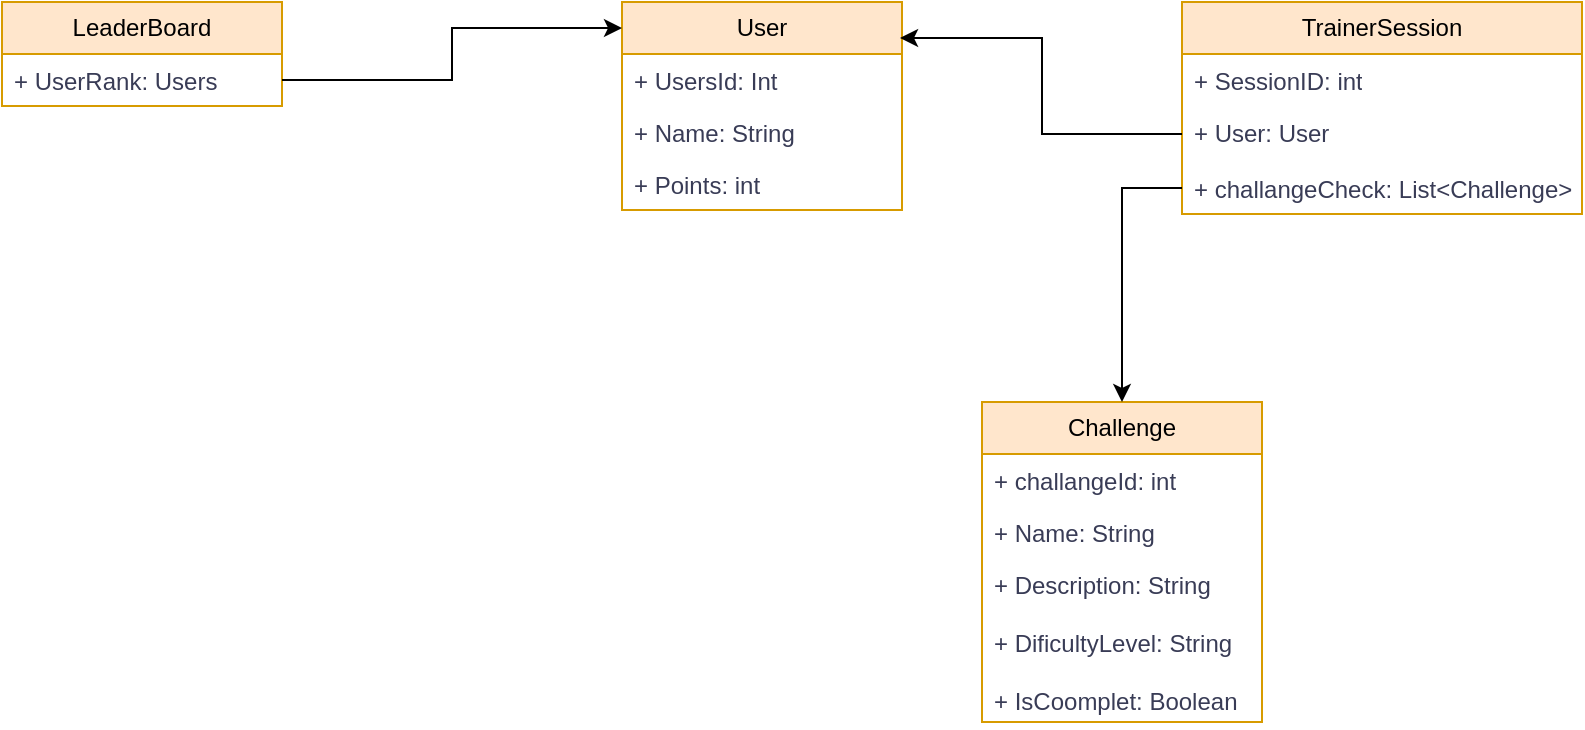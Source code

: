 <mxfile version="24.4.8" type="github">
  <diagram id="C5RBs43oDa-KdzZeNtuy" name="Page-1">
    <mxGraphModel dx="3915" dy="3118" grid="1" gridSize="10" guides="1" tooltips="1" connect="1" arrows="1" fold="1" page="1" pageScale="1" pageWidth="827" pageHeight="1169" math="0" shadow="0">
      <root>
        <mxCell id="WIyWlLk6GJQsqaUBKTNV-0" />
        <mxCell id="WIyWlLk6GJQsqaUBKTNV-1" parent="WIyWlLk6GJQsqaUBKTNV-0" />
        <mxCell id="fk5A66dQUuhc27mmWUz8-0" value="User" style="swimlane;fontStyle=0;childLayout=stackLayout;horizontal=1;startSize=26;fillColor=#ffe6cc;horizontalStack=0;resizeParent=1;resizeParentMax=0;resizeLast=0;collapsible=1;marginBottom=0;whiteSpace=wrap;html=1;labelBackgroundColor=none;strokeColor=#d79b00;" vertex="1" parent="WIyWlLk6GJQsqaUBKTNV-1">
          <mxGeometry x="-1580" y="-2310" width="140" height="104" as="geometry" />
        </mxCell>
        <mxCell id="fk5A66dQUuhc27mmWUz8-1" value="+ UsersId: Int" style="text;strokeColor=none;fillColor=none;align=left;verticalAlign=top;spacingLeft=4;spacingRight=4;overflow=hidden;rotatable=0;points=[[0,0.5],[1,0.5]];portConstraint=eastwest;whiteSpace=wrap;html=1;labelBackgroundColor=none;fontColor=#393C56;" vertex="1" parent="fk5A66dQUuhc27mmWUz8-0">
          <mxGeometry y="26" width="140" height="26" as="geometry" />
        </mxCell>
        <mxCell id="fk5A66dQUuhc27mmWUz8-2" value="+ Name: String" style="text;strokeColor=none;fillColor=none;align=left;verticalAlign=top;spacingLeft=4;spacingRight=4;overflow=hidden;rotatable=0;points=[[0,0.5],[1,0.5]];portConstraint=eastwest;whiteSpace=wrap;html=1;labelBackgroundColor=none;fontColor=#393C56;" vertex="1" parent="fk5A66dQUuhc27mmWUz8-0">
          <mxGeometry y="52" width="140" height="26" as="geometry" />
        </mxCell>
        <mxCell id="fk5A66dQUuhc27mmWUz8-3" value="+ Points: int" style="text;strokeColor=none;fillColor=none;align=left;verticalAlign=top;spacingLeft=4;spacingRight=4;overflow=hidden;rotatable=0;points=[[0,0.5],[1,0.5]];portConstraint=eastwest;whiteSpace=wrap;html=1;labelBackgroundColor=none;fontColor=#393C56;" vertex="1" parent="fk5A66dQUuhc27mmWUz8-0">
          <mxGeometry y="78" width="140" height="26" as="geometry" />
        </mxCell>
        <mxCell id="fk5A66dQUuhc27mmWUz8-4" value="LeaderBoard" style="swimlane;fontStyle=0;childLayout=stackLayout;horizontal=1;startSize=26;fillColor=#ffe6cc;horizontalStack=0;resizeParent=1;resizeParentMax=0;resizeLast=0;collapsible=1;marginBottom=0;whiteSpace=wrap;html=1;labelBackgroundColor=none;strokeColor=#d79b00;" vertex="1" parent="WIyWlLk6GJQsqaUBKTNV-1">
          <mxGeometry x="-1890" y="-2310" width="140" height="52" as="geometry" />
        </mxCell>
        <mxCell id="fk5A66dQUuhc27mmWUz8-5" value="+ UserRank: Users" style="text;strokeColor=none;fillColor=none;align=left;verticalAlign=top;spacingLeft=4;spacingRight=4;overflow=hidden;rotatable=0;points=[[0,0.5],[1,0.5]];portConstraint=eastwest;whiteSpace=wrap;html=1;labelBackgroundColor=none;fontColor=#393C56;" vertex="1" parent="fk5A66dQUuhc27mmWUz8-4">
          <mxGeometry y="26" width="140" height="26" as="geometry" />
        </mxCell>
        <mxCell id="fk5A66dQUuhc27mmWUz8-8" value="TrainerSession" style="swimlane;fontStyle=0;childLayout=stackLayout;horizontal=1;startSize=26;fillColor=#ffe6cc;horizontalStack=0;resizeParent=1;resizeParentMax=0;resizeLast=0;collapsible=1;marginBottom=0;whiteSpace=wrap;html=1;labelBackgroundColor=none;strokeColor=#d79b00;" vertex="1" parent="WIyWlLk6GJQsqaUBKTNV-1">
          <mxGeometry x="-1300" y="-2310" width="200" height="106" as="geometry" />
        </mxCell>
        <mxCell id="fk5A66dQUuhc27mmWUz8-9" value="+ SessionID: int" style="text;strokeColor=none;fillColor=none;align=left;verticalAlign=top;spacingLeft=4;spacingRight=4;overflow=hidden;rotatable=0;points=[[0,0.5],[1,0.5]];portConstraint=eastwest;whiteSpace=wrap;html=1;labelBackgroundColor=none;fontColor=#393C56;" vertex="1" parent="fk5A66dQUuhc27mmWUz8-8">
          <mxGeometry y="26" width="200" height="26" as="geometry" />
        </mxCell>
        <mxCell id="fk5A66dQUuhc27mmWUz8-10" value="+ User: User" style="text;strokeColor=none;fillColor=none;align=left;verticalAlign=top;spacingLeft=4;spacingRight=4;overflow=hidden;rotatable=0;points=[[0,0.5],[1,0.5]];portConstraint=eastwest;whiteSpace=wrap;html=1;labelBackgroundColor=none;fontColor=#393C56;" vertex="1" parent="fk5A66dQUuhc27mmWUz8-8">
          <mxGeometry y="52" width="200" height="28" as="geometry" />
        </mxCell>
        <mxCell id="fk5A66dQUuhc27mmWUz8-11" value="+ challangeCheck: List&amp;lt;Challenge&amp;gt;" style="text;strokeColor=none;fillColor=none;align=left;verticalAlign=top;spacingLeft=4;spacingRight=4;overflow=hidden;rotatable=0;points=[[0,0.5],[1,0.5]];portConstraint=eastwest;whiteSpace=wrap;html=1;labelBackgroundColor=none;fontColor=#393C56;" vertex="1" parent="fk5A66dQUuhc27mmWUz8-8">
          <mxGeometry y="80" width="200" height="26" as="geometry" />
        </mxCell>
        <mxCell id="fk5A66dQUuhc27mmWUz8-12" value="Challenge" style="swimlane;fontStyle=0;childLayout=stackLayout;horizontal=1;startSize=26;fillColor=#ffe6cc;horizontalStack=0;resizeParent=1;resizeParentMax=0;resizeLast=0;collapsible=1;marginBottom=0;whiteSpace=wrap;html=1;labelBackgroundColor=none;strokeColor=#d79b00;" vertex="1" parent="WIyWlLk6GJQsqaUBKTNV-1">
          <mxGeometry x="-1400" y="-2110" width="140" height="160" as="geometry" />
        </mxCell>
        <mxCell id="fk5A66dQUuhc27mmWUz8-13" value="+ challangeId: int" style="text;strokeColor=none;fillColor=none;align=left;verticalAlign=top;spacingLeft=4;spacingRight=4;overflow=hidden;rotatable=0;points=[[0,0.5],[1,0.5]];portConstraint=eastwest;whiteSpace=wrap;html=1;labelBackgroundColor=none;fontColor=#393C56;" vertex="1" parent="fk5A66dQUuhc27mmWUz8-12">
          <mxGeometry y="26" width="140" height="26" as="geometry" />
        </mxCell>
        <mxCell id="fk5A66dQUuhc27mmWUz8-14" value="+ Name: String" style="text;strokeColor=none;fillColor=none;align=left;verticalAlign=top;spacingLeft=4;spacingRight=4;overflow=hidden;rotatable=0;points=[[0,0.5],[1,0.5]];portConstraint=eastwest;whiteSpace=wrap;html=1;labelBackgroundColor=none;fontColor=#393C56;" vertex="1" parent="fk5A66dQUuhc27mmWUz8-12">
          <mxGeometry y="52" width="140" height="26" as="geometry" />
        </mxCell>
        <mxCell id="fk5A66dQUuhc27mmWUz8-15" value="+ Description: String&lt;div&gt;&lt;br&gt;&lt;/div&gt;&lt;div&gt;+ DificultyLevel: String&lt;br&gt;&lt;/div&gt;&lt;div&gt;&lt;br&gt;&lt;/div&gt;&lt;div&gt;+ IsCoomplet: Boolean&lt;br&gt;&lt;/div&gt;" style="text;strokeColor=none;fillColor=none;align=left;verticalAlign=top;spacingLeft=4;spacingRight=4;overflow=hidden;rotatable=0;points=[[0,0.5],[1,0.5]];portConstraint=eastwest;whiteSpace=wrap;html=1;labelBackgroundColor=none;fontColor=#393C56;" vertex="1" parent="fk5A66dQUuhc27mmWUz8-12">
          <mxGeometry y="78" width="140" height="82" as="geometry" />
        </mxCell>
        <mxCell id="fk5A66dQUuhc27mmWUz8-16" style="edgeStyle=orthogonalEdgeStyle;rounded=0;orthogonalLoop=1;jettySize=auto;html=1;entryX=0.5;entryY=0;entryDx=0;entryDy=0;fontColor=#393C56;" edge="1" parent="WIyWlLk6GJQsqaUBKTNV-1" source="fk5A66dQUuhc27mmWUz8-11" target="fk5A66dQUuhc27mmWUz8-12">
          <mxGeometry relative="1" as="geometry" />
        </mxCell>
        <mxCell id="fk5A66dQUuhc27mmWUz8-17" style="edgeStyle=orthogonalEdgeStyle;rounded=0;orthogonalLoop=1;jettySize=auto;html=1;entryX=0.993;entryY=0.173;entryDx=0;entryDy=0;entryPerimeter=0;fontColor=#393C56;" edge="1" parent="WIyWlLk6GJQsqaUBKTNV-1" source="fk5A66dQUuhc27mmWUz8-10" target="fk5A66dQUuhc27mmWUz8-0">
          <mxGeometry relative="1" as="geometry" />
        </mxCell>
        <mxCell id="fk5A66dQUuhc27mmWUz8-18" style="edgeStyle=orthogonalEdgeStyle;rounded=0;orthogonalLoop=1;jettySize=auto;html=1;fontColor=#393C56;" edge="1" parent="WIyWlLk6GJQsqaUBKTNV-1" source="fk5A66dQUuhc27mmWUz8-5">
          <mxGeometry relative="1" as="geometry">
            <mxPoint x="-1580" y="-2297" as="targetPoint" />
            <Array as="points">
              <mxPoint x="-1665" y="-2271" />
              <mxPoint x="-1665" y="-2297" />
            </Array>
          </mxGeometry>
        </mxCell>
      </root>
    </mxGraphModel>
  </diagram>
</mxfile>

